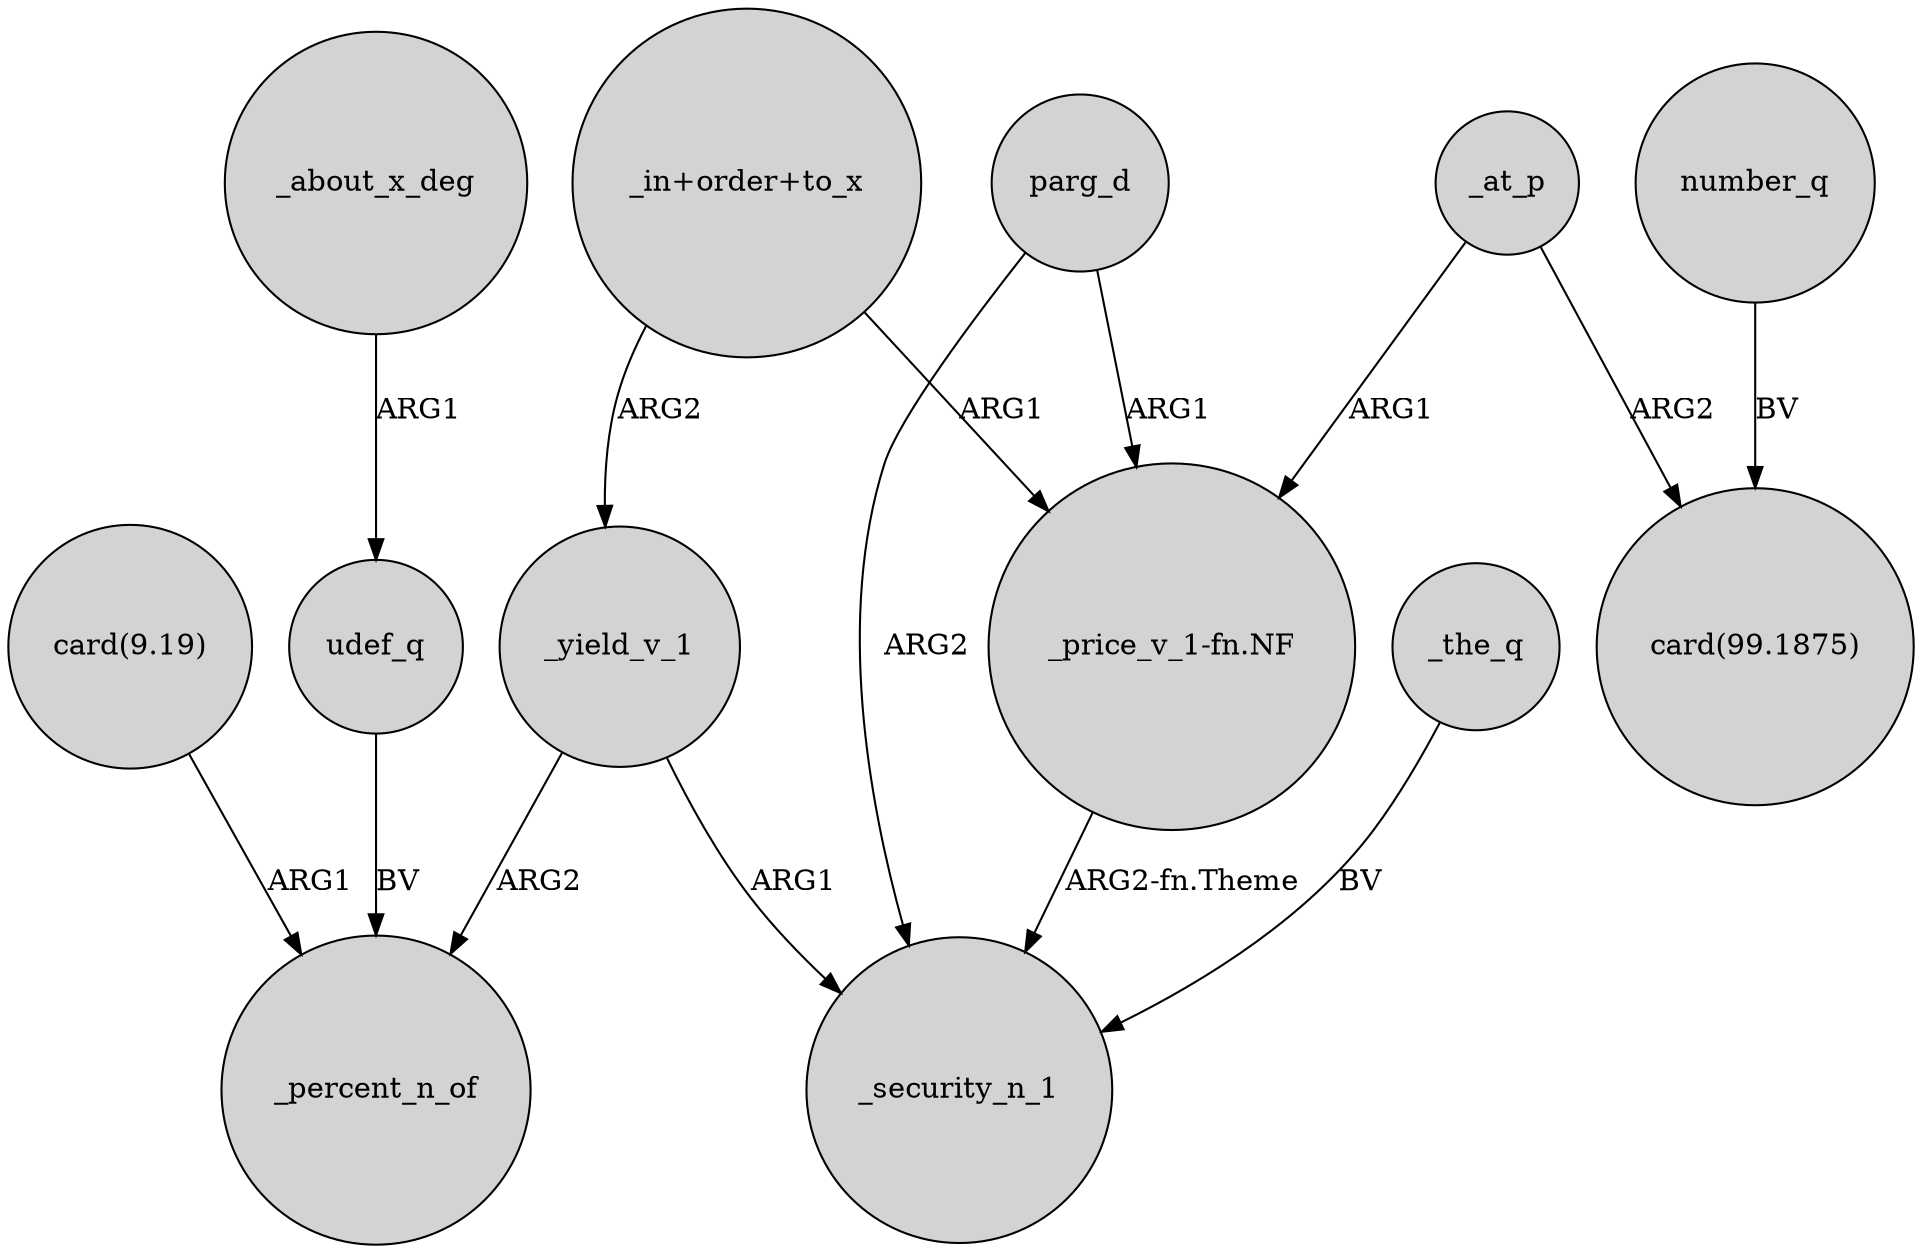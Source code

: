 digraph {
	node [shape=circle style=filled]
	"card(9.19)" -> _percent_n_of [label=ARG1]
	"_in+order+to_x" -> "_price_v_1-fn.NF" [label=ARG1]
	parg_d -> _security_n_1 [label=ARG2]
	_at_p -> "card(99.1875)" [label=ARG2]
	"_in+order+to_x" -> _yield_v_1 [label=ARG2]
	udef_q -> _percent_n_of [label=BV]
	_yield_v_1 -> _security_n_1 [label=ARG1]
	_about_x_deg -> udef_q [label=ARG1]
	number_q -> "card(99.1875)" [label=BV]
	"_price_v_1-fn.NF" -> _security_n_1 [label="ARG2-fn.Theme"]
	_at_p -> "_price_v_1-fn.NF" [label=ARG1]
	_the_q -> _security_n_1 [label=BV]
	parg_d -> "_price_v_1-fn.NF" [label=ARG1]
	_yield_v_1 -> _percent_n_of [label=ARG2]
}
